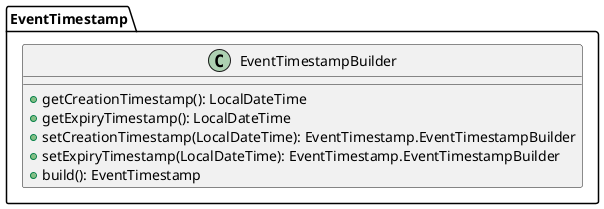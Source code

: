 @startuml

    class EventTimestamp.EventTimestampBuilder [[EventTimestamp.EventTimestampBuilder.html]] {
        +getCreationTimestamp(): LocalDateTime
        +getExpiryTimestamp(): LocalDateTime
        +setCreationTimestamp(LocalDateTime): EventTimestamp.EventTimestampBuilder
        +setExpiryTimestamp(LocalDateTime): EventTimestamp.EventTimestampBuilder
        +build(): EventTimestamp
    }

@enduml
